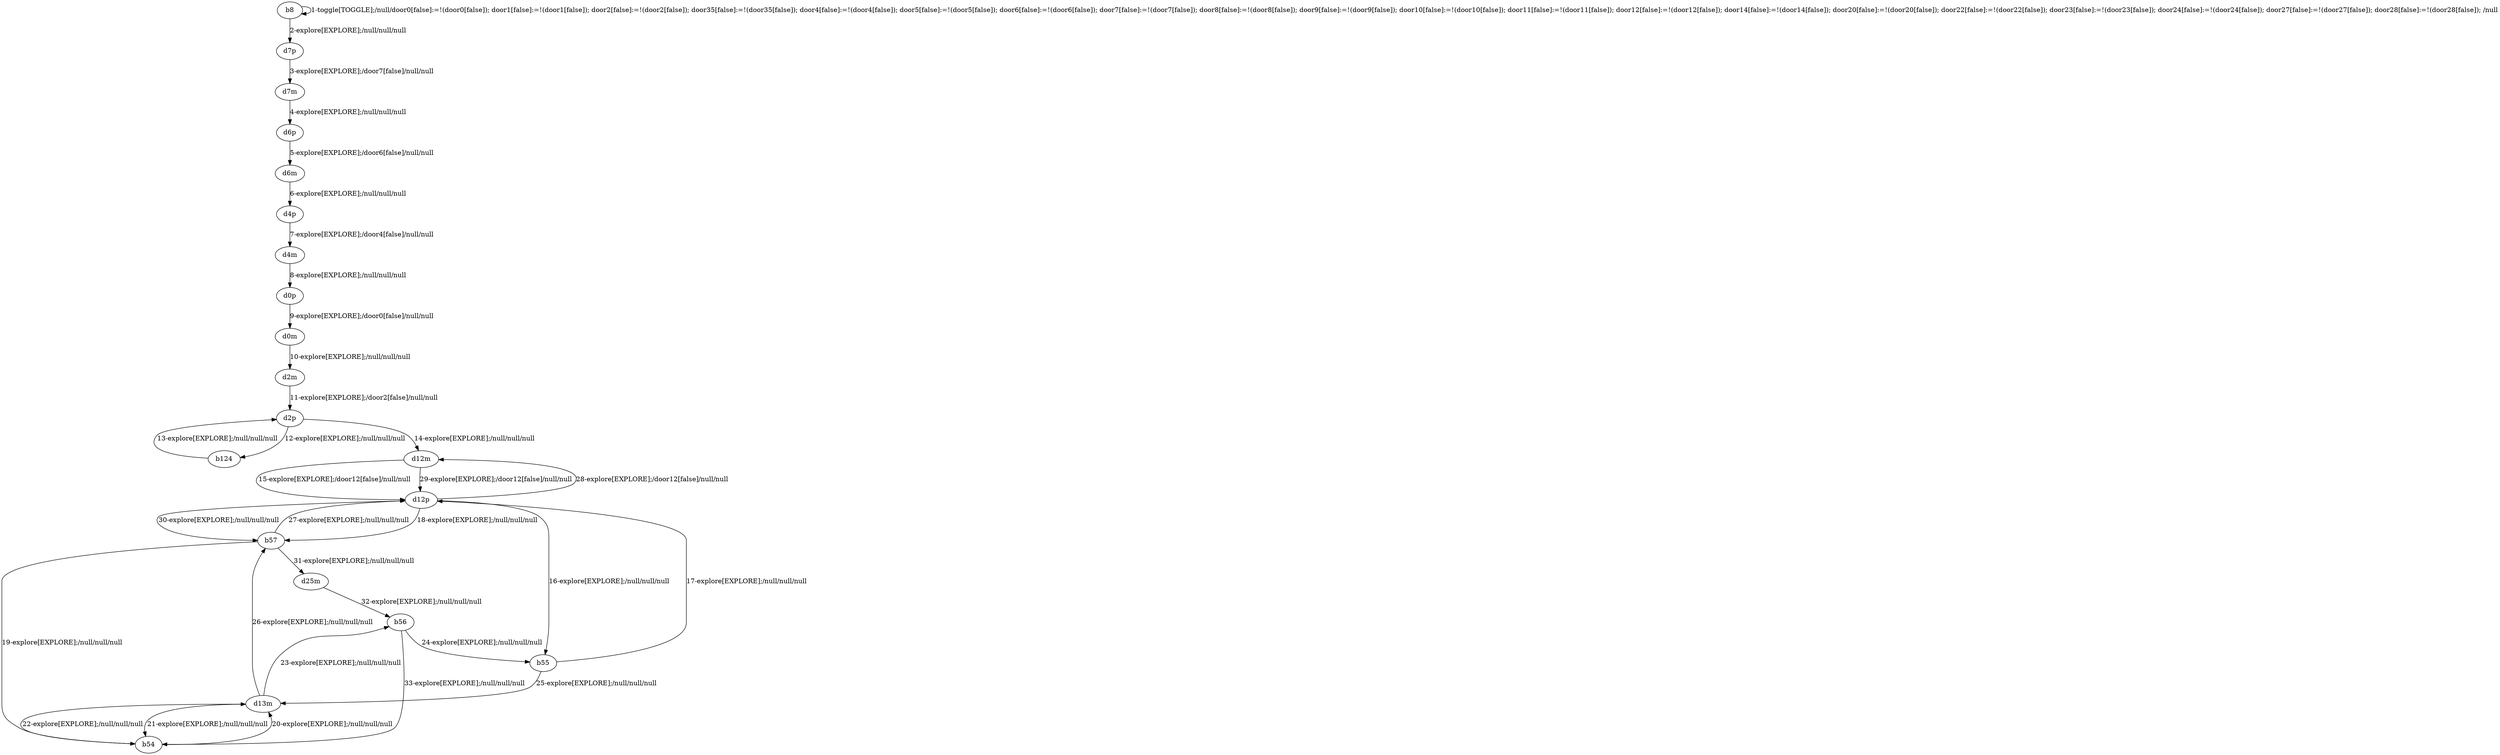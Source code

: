 # Total number of goals covered by this test: 1
# d25m --> b56

digraph g {
"b8" -> "b8" [label = "1-toggle[TOGGLE];/null/door0[false]:=!(door0[false]); door1[false]:=!(door1[false]); door2[false]:=!(door2[false]); door35[false]:=!(door35[false]); door4[false]:=!(door4[false]); door5[false]:=!(door5[false]); door6[false]:=!(door6[false]); door7[false]:=!(door7[false]); door8[false]:=!(door8[false]); door9[false]:=!(door9[false]); door10[false]:=!(door10[false]); door11[false]:=!(door11[false]); door12[false]:=!(door12[false]); door14[false]:=!(door14[false]); door20[false]:=!(door20[false]); door22[false]:=!(door22[false]); door23[false]:=!(door23[false]); door24[false]:=!(door24[false]); door27[false]:=!(door27[false]); door28[false]:=!(door28[false]); /null"];
"b8" -> "d7p" [label = "2-explore[EXPLORE];/null/null/null"];
"d7p" -> "d7m" [label = "3-explore[EXPLORE];/door7[false]/null/null"];
"d7m" -> "d6p" [label = "4-explore[EXPLORE];/null/null/null"];
"d6p" -> "d6m" [label = "5-explore[EXPLORE];/door6[false]/null/null"];
"d6m" -> "d4p" [label = "6-explore[EXPLORE];/null/null/null"];
"d4p" -> "d4m" [label = "7-explore[EXPLORE];/door4[false]/null/null"];
"d4m" -> "d0p" [label = "8-explore[EXPLORE];/null/null/null"];
"d0p" -> "d0m" [label = "9-explore[EXPLORE];/door0[false]/null/null"];
"d0m" -> "d2m" [label = "10-explore[EXPLORE];/null/null/null"];
"d2m" -> "d2p" [label = "11-explore[EXPLORE];/door2[false]/null/null"];
"d2p" -> "b124" [label = "12-explore[EXPLORE];/null/null/null"];
"b124" -> "d2p" [label = "13-explore[EXPLORE];/null/null/null"];
"d2p" -> "d12m" [label = "14-explore[EXPLORE];/null/null/null"];
"d12m" -> "d12p" [label = "15-explore[EXPLORE];/door12[false]/null/null"];
"d12p" -> "b55" [label = "16-explore[EXPLORE];/null/null/null"];
"b55" -> "d12p" [label = "17-explore[EXPLORE];/null/null/null"];
"d12p" -> "b57" [label = "18-explore[EXPLORE];/null/null/null"];
"b57" -> "b54" [label = "19-explore[EXPLORE];/null/null/null"];
"b54" -> "d13m" [label = "20-explore[EXPLORE];/null/null/null"];
"d13m" -> "b54" [label = "21-explore[EXPLORE];/null/null/null"];
"b54" -> "d13m" [label = "22-explore[EXPLORE];/null/null/null"];
"d13m" -> "b56" [label = "23-explore[EXPLORE];/null/null/null"];
"b56" -> "b55" [label = "24-explore[EXPLORE];/null/null/null"];
"b55" -> "d13m" [label = "25-explore[EXPLORE];/null/null/null"];
"d13m" -> "b57" [label = "26-explore[EXPLORE];/null/null/null"];
"b57" -> "d12p" [label = "27-explore[EXPLORE];/null/null/null"];
"d12p" -> "d12m" [label = "28-explore[EXPLORE];/door12[false]/null/null"];
"d12m" -> "d12p" [label = "29-explore[EXPLORE];/door12[false]/null/null"];
"d12p" -> "b57" [label = "30-explore[EXPLORE];/null/null/null"];
"b57" -> "d25m" [label = "31-explore[EXPLORE];/null/null/null"];
"d25m" -> "b56" [label = "32-explore[EXPLORE];/null/null/null"];
"b56" -> "b54" [label = "33-explore[EXPLORE];/null/null/null"];
}